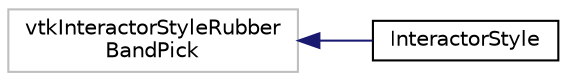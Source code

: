 digraph "Graphical Class Hierarchy"
{
  edge [fontname="Helvetica",fontsize="10",labelfontname="Helvetica",labelfontsize="10"];
  node [fontname="Helvetica",fontsize="10",shape=record];
  rankdir="LR";
  Node10 [label="vtkInteractorStyleRubber\lBandPick",height=0.2,width=0.4,color="grey75", fillcolor="white", style="filled"];
  Node10 -> Node0 [dir="back",color="midnightblue",fontsize="10",style="solid",fontname="Helvetica"];
  Node0 [label="InteractorStyle",height=0.2,width=0.4,color="black", fillcolor="white", style="filled",URL="$class_interactor_style.html"];
}

